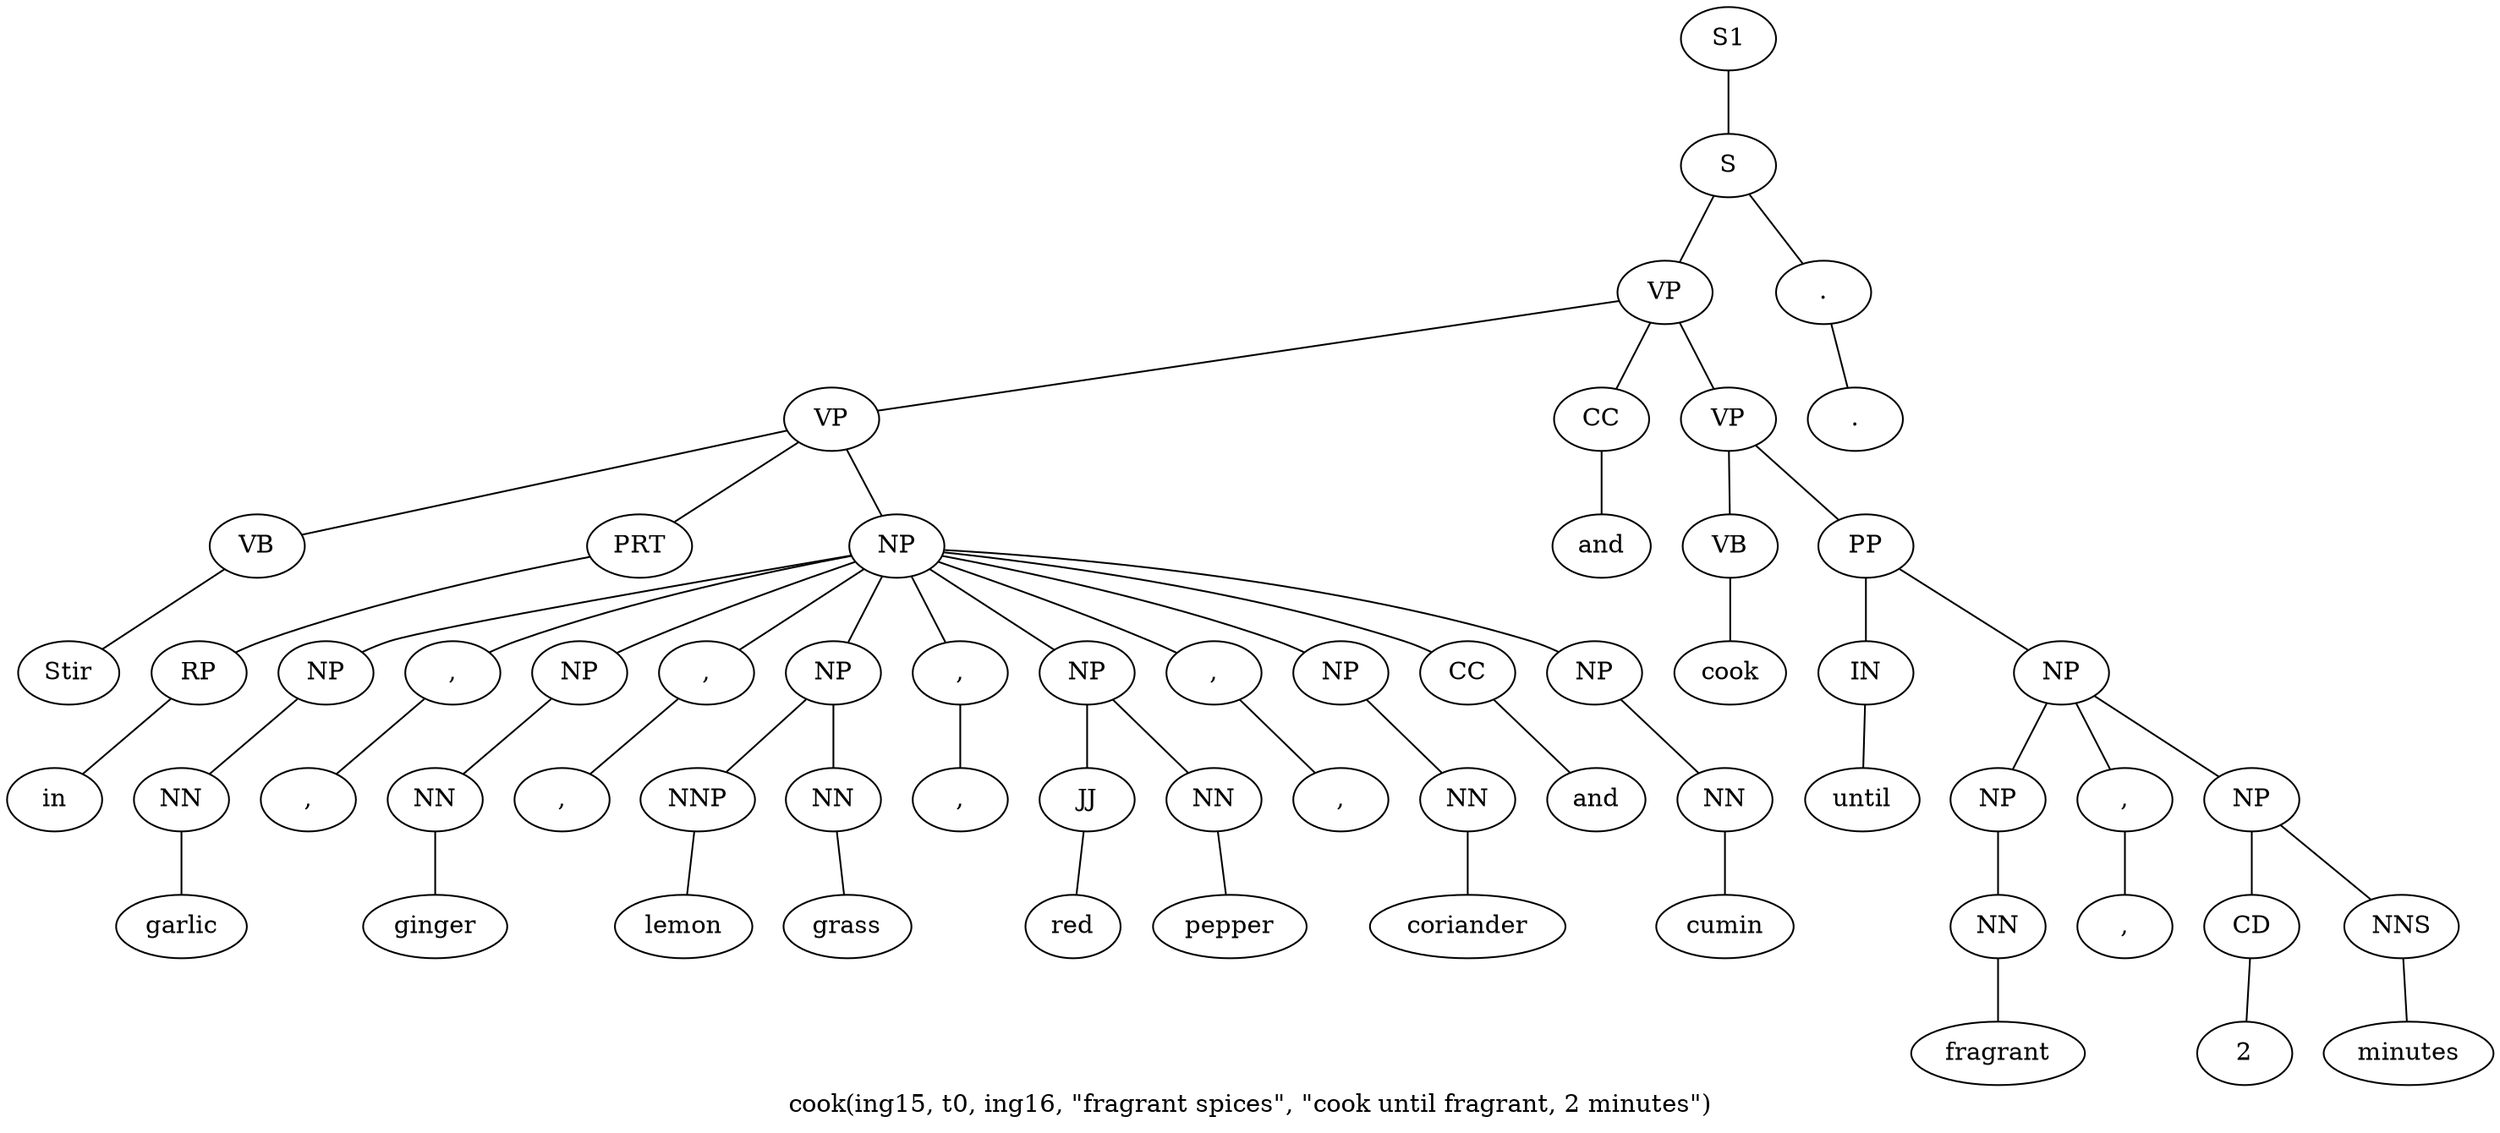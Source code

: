 graph SyntaxGraph {
	label = "cook(ing15, t0, ing16, \"fragrant spices\", \"cook until fragrant, 2 minutes\")";
	Node0 [label="S1"];
	Node1 [label="S"];
	Node2 [label="VP"];
	Node3 [label="VP"];
	Node4 [label="VB"];
	Node5 [label="Stir"];
	Node6 [label="PRT"];
	Node7 [label="RP"];
	Node8 [label="in"];
	Node9 [label="NP"];
	Node10 [label="NP"];
	Node11 [label="NN"];
	Node12 [label="garlic"];
	Node13 [label=","];
	Node14 [label=","];
	Node15 [label="NP"];
	Node16 [label="NN"];
	Node17 [label="ginger"];
	Node18 [label=","];
	Node19 [label=","];
	Node20 [label="NP"];
	Node21 [label="NNP"];
	Node22 [label="lemon"];
	Node23 [label="NN"];
	Node24 [label="grass"];
	Node25 [label=","];
	Node26 [label=","];
	Node27 [label="NP"];
	Node28 [label="JJ"];
	Node29 [label="red"];
	Node30 [label="NN"];
	Node31 [label="pepper"];
	Node32 [label=","];
	Node33 [label=","];
	Node34 [label="NP"];
	Node35 [label="NN"];
	Node36 [label="coriander"];
	Node37 [label="CC"];
	Node38 [label="and"];
	Node39 [label="NP"];
	Node40 [label="NN"];
	Node41 [label="cumin"];
	Node42 [label="CC"];
	Node43 [label="and"];
	Node44 [label="VP"];
	Node45 [label="VB"];
	Node46 [label="cook"];
	Node47 [label="PP"];
	Node48 [label="IN"];
	Node49 [label="until"];
	Node50 [label="NP"];
	Node51 [label="NP"];
	Node52 [label="NN"];
	Node53 [label="fragrant"];
	Node54 [label=","];
	Node55 [label=","];
	Node56 [label="NP"];
	Node57 [label="CD"];
	Node58 [label="2"];
	Node59 [label="NNS"];
	Node60 [label="minutes"];
	Node61 [label="."];
	Node62 [label="."];

	Node0 -- Node1;
	Node1 -- Node2;
	Node1 -- Node61;
	Node2 -- Node3;
	Node2 -- Node42;
	Node2 -- Node44;
	Node3 -- Node4;
	Node3 -- Node6;
	Node3 -- Node9;
	Node4 -- Node5;
	Node6 -- Node7;
	Node7 -- Node8;
	Node9 -- Node10;
	Node9 -- Node13;
	Node9 -- Node15;
	Node9 -- Node18;
	Node9 -- Node20;
	Node9 -- Node25;
	Node9 -- Node27;
	Node9 -- Node32;
	Node9 -- Node34;
	Node9 -- Node37;
	Node9 -- Node39;
	Node10 -- Node11;
	Node11 -- Node12;
	Node13 -- Node14;
	Node15 -- Node16;
	Node16 -- Node17;
	Node18 -- Node19;
	Node20 -- Node21;
	Node20 -- Node23;
	Node21 -- Node22;
	Node23 -- Node24;
	Node25 -- Node26;
	Node27 -- Node28;
	Node27 -- Node30;
	Node28 -- Node29;
	Node30 -- Node31;
	Node32 -- Node33;
	Node34 -- Node35;
	Node35 -- Node36;
	Node37 -- Node38;
	Node39 -- Node40;
	Node40 -- Node41;
	Node42 -- Node43;
	Node44 -- Node45;
	Node44 -- Node47;
	Node45 -- Node46;
	Node47 -- Node48;
	Node47 -- Node50;
	Node48 -- Node49;
	Node50 -- Node51;
	Node50 -- Node54;
	Node50 -- Node56;
	Node51 -- Node52;
	Node52 -- Node53;
	Node54 -- Node55;
	Node56 -- Node57;
	Node56 -- Node59;
	Node57 -- Node58;
	Node59 -- Node60;
	Node61 -- Node62;
}